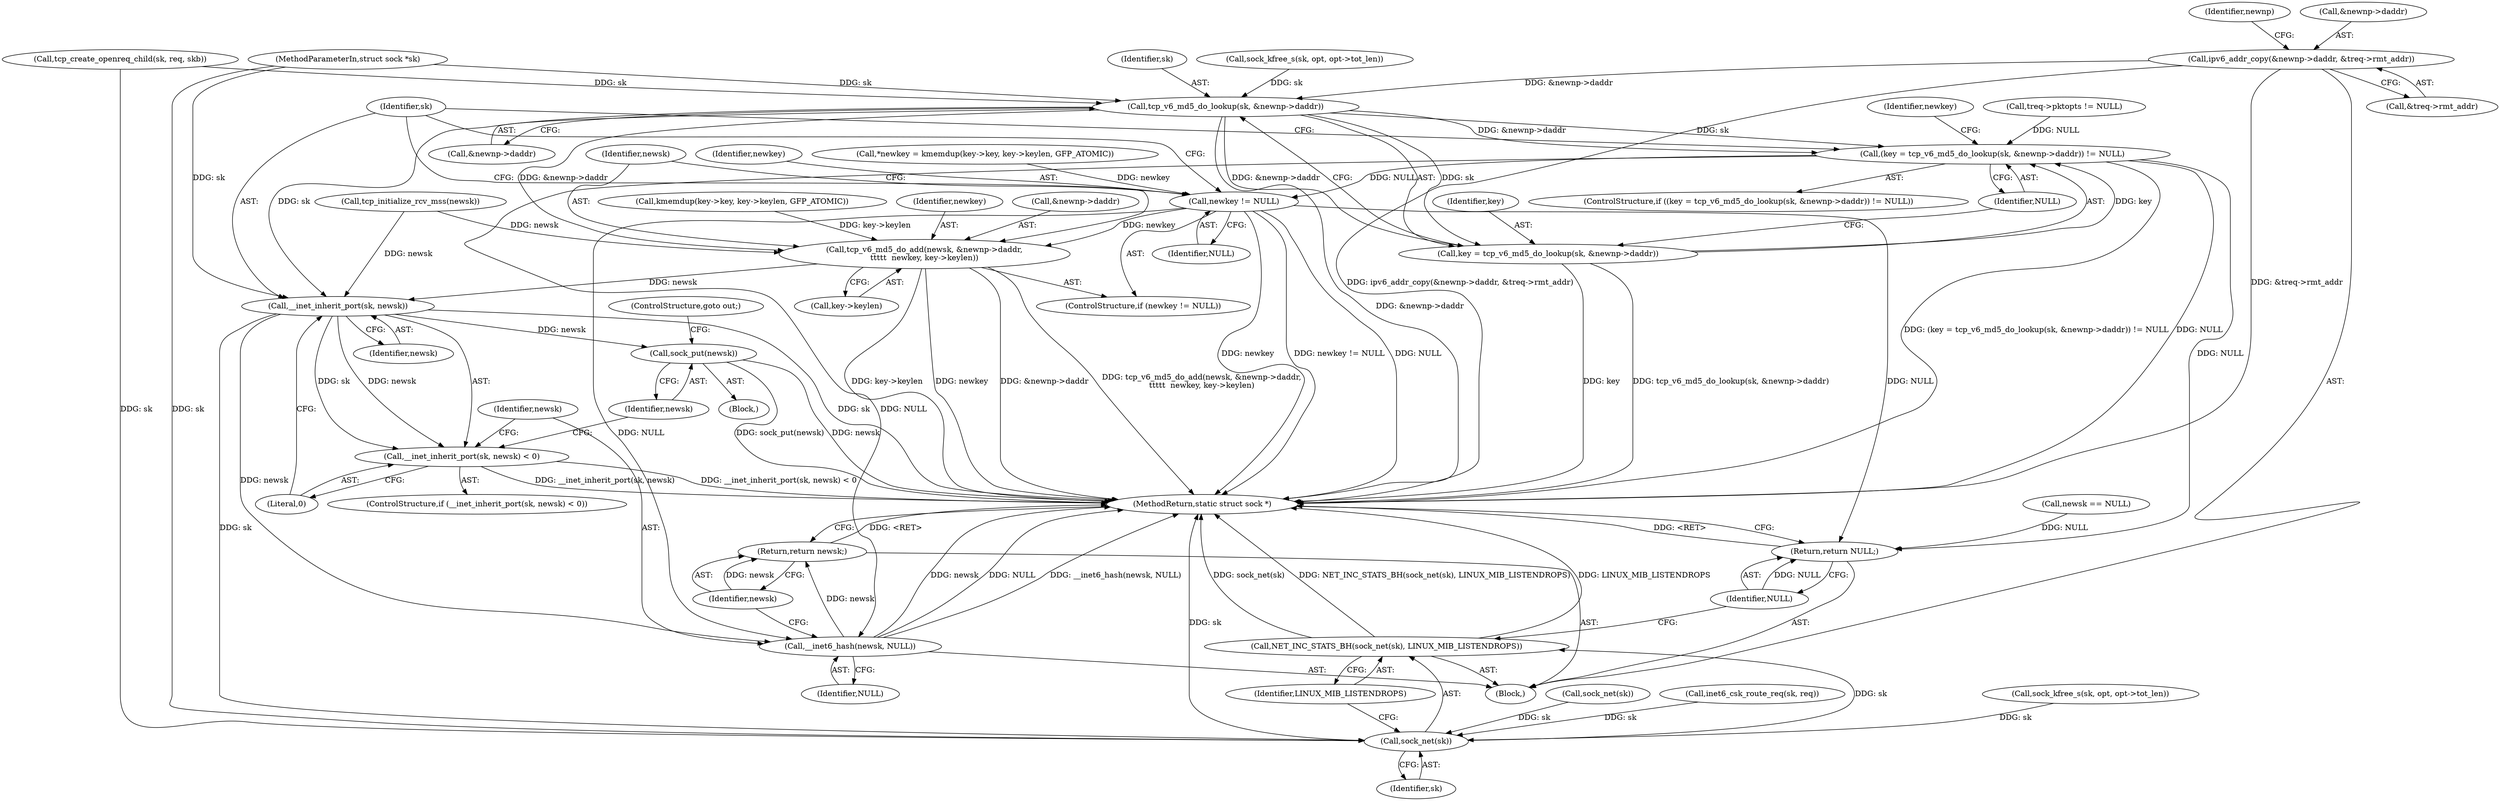 digraph "0_linux_f6d8bd051c391c1c0458a30b2a7abcd939329259_33@API" {
"1000334" [label="(Call,ipv6_addr_copy(&newnp->daddr, &treq->rmt_addr))"];
"1000527" [label="(Call,tcp_v6_md5_do_lookup(sk, &newnp->daddr))"];
"1000524" [label="(Call,(key = tcp_v6_md5_do_lookup(sk, &newnp->daddr)) != NULL)"];
"1000547" [label="(Call,newkey != NULL)"];
"1000550" [label="(Call,tcp_v6_md5_do_add(newsk, &newnp->daddr,\n\t\t\t\t\t  newkey, key->keylen))"];
"1000562" [label="(Call,__inet_inherit_port(sk, newsk))"];
"1000561" [label="(Call,__inet_inherit_port(sk, newsk) < 0)"];
"1000567" [label="(Call,sock_put(newsk))"];
"1000570" [label="(Call,__inet6_hash(newsk, NULL))"];
"1000573" [label="(Return,return newsk;)"];
"1000599" [label="(Call,sock_net(sk))"];
"1000598" [label="(Call,NET_INC_STATS_BH(sock_net(sk), LINUX_MIB_LISTENDROPS))"];
"1000602" [label="(Return,return NULL;)"];
"1000525" [label="(Call,key = tcp_v6_md5_do_lookup(sk, &newnp->daddr))"];
"1000284" [label="(Call,tcp_create_openreq_child(sk, req, skb))"];
"1000564" [label="(Identifier,newsk)"];
"1000570" [label="(Call,__inet6_hash(newsk, NULL))"];
"1000567" [label="(Call,sock_put(newsk))"];
"1000346" [label="(Identifier,newnp)"];
"1000562" [label="(Call,__inet_inherit_port(sk, newsk))"];
"1000568" [label="(Identifier,newsk)"];
"1000523" [label="(ControlStructure,if ((key = tcp_v6_md5_do_lookup(sk, &newnp->daddr)) != NULL))"];
"1000552" [label="(Call,&newnp->daddr)"];
"1000573" [label="(Return,return newsk;)"];
"1000572" [label="(Identifier,NULL)"];
"1000561" [label="(Call,__inet_inherit_port(sk, newsk) < 0)"];
"1000563" [label="(Identifier,sk)"];
"1000604" [label="(MethodReturn,static struct sock *)"];
"1000560" [label="(ControlStructure,if (__inet_inherit_port(sk, newsk) < 0))"];
"1000601" [label="(Identifier,LINUX_MIB_LISTENDROPS)"];
"1000551" [label="(Identifier,newsk)"];
"1000524" [label="(Call,(key = tcp_v6_md5_do_lookup(sk, &newnp->daddr)) != NULL)"];
"1000600" [label="(Identifier,sk)"];
"1000577" [label="(Call,sock_net(sk))"];
"1000546" [label="(ControlStructure,if (newkey != NULL))"];
"1000275" [label="(Call,inet6_csk_route_req(sk, req))"];
"1000527" [label="(Call,tcp_v6_md5_do_lookup(sk, &newnp->daddr))"];
"1000547" [label="(Call,newkey != NULL)"];
"1000537" [label="(Identifier,newkey)"];
"1000289" [label="(Call,newsk == NULL)"];
"1000602" [label="(Return,return NULL;)"];
"1000525" [label="(Call,key = tcp_v6_md5_do_lookup(sk, &newnp->daddr))"];
"1000111" [label="(MethodParameterIn,struct sock *sk)"];
"1000115" [label="(Block,)"];
"1000536" [label="(Call,*newkey = kmemdup(key->key, key->keylen, GFP_ATOMIC))"];
"1000549" [label="(Identifier,NULL)"];
"1000507" [label="(Call,tcp_initialize_rcv_mss(newsk))"];
"1000574" [label="(Identifier,newsk)"];
"1000598" [label="(Call,NET_INC_STATS_BH(sock_net(sk), LINUX_MIB_LISTENDROPS))"];
"1000334" [label="(Call,ipv6_addr_copy(&newnp->daddr, &treq->rmt_addr))"];
"1000569" [label="(ControlStructure,goto out;)"];
"1000528" [label="(Identifier,sk)"];
"1000548" [label="(Identifier,newkey)"];
"1000566" [label="(Block,)"];
"1000538" [label="(Call,kmemdup(key->key, key->keylen, GFP_ATOMIC))"];
"1000599" [label="(Call,sock_net(sk))"];
"1000556" [label="(Identifier,newkey)"];
"1000335" [label="(Call,&newnp->daddr)"];
"1000565" [label="(Literal,0)"];
"1000533" [label="(Identifier,NULL)"];
"1000529" [label="(Call,&newnp->daddr)"];
"1000463" [label="(Call,sock_kfree_s(sk, opt, opt->tot_len))"];
"1000550" [label="(Call,tcp_v6_md5_do_add(newsk, &newnp->daddr,\n\t\t\t\t\t  newkey, key->keylen))"];
"1000557" [label="(Call,key->keylen)"];
"1000571" [label="(Identifier,newsk)"];
"1000526" [label="(Identifier,key)"];
"1000339" [label="(Call,&treq->rmt_addr)"];
"1000395" [label="(Call,treq->pktopts != NULL)"];
"1000589" [label="(Call,sock_kfree_s(sk, opt, opt->tot_len))"];
"1000603" [label="(Identifier,NULL)"];
"1000334" -> "1000115"  [label="AST: "];
"1000334" -> "1000339"  [label="CFG: "];
"1000335" -> "1000334"  [label="AST: "];
"1000339" -> "1000334"  [label="AST: "];
"1000346" -> "1000334"  [label="CFG: "];
"1000334" -> "1000604"  [label="DDG: ipv6_addr_copy(&newnp->daddr, &treq->rmt_addr)"];
"1000334" -> "1000604"  [label="DDG: &treq->rmt_addr"];
"1000334" -> "1000527"  [label="DDG: &newnp->daddr"];
"1000527" -> "1000525"  [label="AST: "];
"1000527" -> "1000529"  [label="CFG: "];
"1000528" -> "1000527"  [label="AST: "];
"1000529" -> "1000527"  [label="AST: "];
"1000525" -> "1000527"  [label="CFG: "];
"1000527" -> "1000604"  [label="DDG: &newnp->daddr"];
"1000527" -> "1000524"  [label="DDG: sk"];
"1000527" -> "1000524"  [label="DDG: &newnp->daddr"];
"1000527" -> "1000525"  [label="DDG: sk"];
"1000527" -> "1000525"  [label="DDG: &newnp->daddr"];
"1000284" -> "1000527"  [label="DDG: sk"];
"1000463" -> "1000527"  [label="DDG: sk"];
"1000111" -> "1000527"  [label="DDG: sk"];
"1000527" -> "1000550"  [label="DDG: &newnp->daddr"];
"1000527" -> "1000562"  [label="DDG: sk"];
"1000524" -> "1000523"  [label="AST: "];
"1000524" -> "1000533"  [label="CFG: "];
"1000525" -> "1000524"  [label="AST: "];
"1000533" -> "1000524"  [label="AST: "];
"1000537" -> "1000524"  [label="CFG: "];
"1000563" -> "1000524"  [label="CFG: "];
"1000524" -> "1000604"  [label="DDG: NULL"];
"1000524" -> "1000604"  [label="DDG: (key = tcp_v6_md5_do_lookup(sk, &newnp->daddr)) != NULL"];
"1000525" -> "1000524"  [label="DDG: key"];
"1000395" -> "1000524"  [label="DDG: NULL"];
"1000524" -> "1000547"  [label="DDG: NULL"];
"1000524" -> "1000570"  [label="DDG: NULL"];
"1000524" -> "1000602"  [label="DDG: NULL"];
"1000547" -> "1000546"  [label="AST: "];
"1000547" -> "1000549"  [label="CFG: "];
"1000548" -> "1000547"  [label="AST: "];
"1000549" -> "1000547"  [label="AST: "];
"1000551" -> "1000547"  [label="CFG: "];
"1000563" -> "1000547"  [label="CFG: "];
"1000547" -> "1000604"  [label="DDG: newkey"];
"1000547" -> "1000604"  [label="DDG: newkey != NULL"];
"1000547" -> "1000604"  [label="DDG: NULL"];
"1000536" -> "1000547"  [label="DDG: newkey"];
"1000547" -> "1000550"  [label="DDG: newkey"];
"1000547" -> "1000570"  [label="DDG: NULL"];
"1000547" -> "1000602"  [label="DDG: NULL"];
"1000550" -> "1000546"  [label="AST: "];
"1000550" -> "1000557"  [label="CFG: "];
"1000551" -> "1000550"  [label="AST: "];
"1000552" -> "1000550"  [label="AST: "];
"1000556" -> "1000550"  [label="AST: "];
"1000557" -> "1000550"  [label="AST: "];
"1000563" -> "1000550"  [label="CFG: "];
"1000550" -> "1000604"  [label="DDG: tcp_v6_md5_do_add(newsk, &newnp->daddr,\n\t\t\t\t\t  newkey, key->keylen)"];
"1000550" -> "1000604"  [label="DDG: key->keylen"];
"1000550" -> "1000604"  [label="DDG: newkey"];
"1000550" -> "1000604"  [label="DDG: &newnp->daddr"];
"1000507" -> "1000550"  [label="DDG: newsk"];
"1000538" -> "1000550"  [label="DDG: key->keylen"];
"1000550" -> "1000562"  [label="DDG: newsk"];
"1000562" -> "1000561"  [label="AST: "];
"1000562" -> "1000564"  [label="CFG: "];
"1000563" -> "1000562"  [label="AST: "];
"1000564" -> "1000562"  [label="AST: "];
"1000565" -> "1000562"  [label="CFG: "];
"1000562" -> "1000604"  [label="DDG: sk"];
"1000562" -> "1000561"  [label="DDG: sk"];
"1000562" -> "1000561"  [label="DDG: newsk"];
"1000111" -> "1000562"  [label="DDG: sk"];
"1000507" -> "1000562"  [label="DDG: newsk"];
"1000562" -> "1000567"  [label="DDG: newsk"];
"1000562" -> "1000570"  [label="DDG: newsk"];
"1000562" -> "1000599"  [label="DDG: sk"];
"1000561" -> "1000560"  [label="AST: "];
"1000561" -> "1000565"  [label="CFG: "];
"1000565" -> "1000561"  [label="AST: "];
"1000568" -> "1000561"  [label="CFG: "];
"1000571" -> "1000561"  [label="CFG: "];
"1000561" -> "1000604"  [label="DDG: __inet_inherit_port(sk, newsk)"];
"1000561" -> "1000604"  [label="DDG: __inet_inherit_port(sk, newsk) < 0"];
"1000567" -> "1000566"  [label="AST: "];
"1000567" -> "1000568"  [label="CFG: "];
"1000568" -> "1000567"  [label="AST: "];
"1000569" -> "1000567"  [label="CFG: "];
"1000567" -> "1000604"  [label="DDG: newsk"];
"1000567" -> "1000604"  [label="DDG: sock_put(newsk)"];
"1000570" -> "1000115"  [label="AST: "];
"1000570" -> "1000572"  [label="CFG: "];
"1000571" -> "1000570"  [label="AST: "];
"1000572" -> "1000570"  [label="AST: "];
"1000574" -> "1000570"  [label="CFG: "];
"1000570" -> "1000604"  [label="DDG: newsk"];
"1000570" -> "1000604"  [label="DDG: NULL"];
"1000570" -> "1000604"  [label="DDG: __inet6_hash(newsk, NULL)"];
"1000570" -> "1000573"  [label="DDG: newsk"];
"1000573" -> "1000115"  [label="AST: "];
"1000573" -> "1000574"  [label="CFG: "];
"1000574" -> "1000573"  [label="AST: "];
"1000604" -> "1000573"  [label="CFG: "];
"1000573" -> "1000604"  [label="DDG: <RET>"];
"1000574" -> "1000573"  [label="DDG: newsk"];
"1000599" -> "1000598"  [label="AST: "];
"1000599" -> "1000600"  [label="CFG: "];
"1000600" -> "1000599"  [label="AST: "];
"1000601" -> "1000599"  [label="CFG: "];
"1000599" -> "1000604"  [label="DDG: sk"];
"1000599" -> "1000598"  [label="DDG: sk"];
"1000589" -> "1000599"  [label="DDG: sk"];
"1000577" -> "1000599"  [label="DDG: sk"];
"1000275" -> "1000599"  [label="DDG: sk"];
"1000284" -> "1000599"  [label="DDG: sk"];
"1000111" -> "1000599"  [label="DDG: sk"];
"1000598" -> "1000115"  [label="AST: "];
"1000598" -> "1000601"  [label="CFG: "];
"1000601" -> "1000598"  [label="AST: "];
"1000603" -> "1000598"  [label="CFG: "];
"1000598" -> "1000604"  [label="DDG: sock_net(sk)"];
"1000598" -> "1000604"  [label="DDG: NET_INC_STATS_BH(sock_net(sk), LINUX_MIB_LISTENDROPS)"];
"1000598" -> "1000604"  [label="DDG: LINUX_MIB_LISTENDROPS"];
"1000602" -> "1000115"  [label="AST: "];
"1000602" -> "1000603"  [label="CFG: "];
"1000603" -> "1000602"  [label="AST: "];
"1000604" -> "1000602"  [label="CFG: "];
"1000602" -> "1000604"  [label="DDG: <RET>"];
"1000603" -> "1000602"  [label="DDG: NULL"];
"1000289" -> "1000602"  [label="DDG: NULL"];
"1000526" -> "1000525"  [label="AST: "];
"1000533" -> "1000525"  [label="CFG: "];
"1000525" -> "1000604"  [label="DDG: key"];
"1000525" -> "1000604"  [label="DDG: tcp_v6_md5_do_lookup(sk, &newnp->daddr)"];
}
